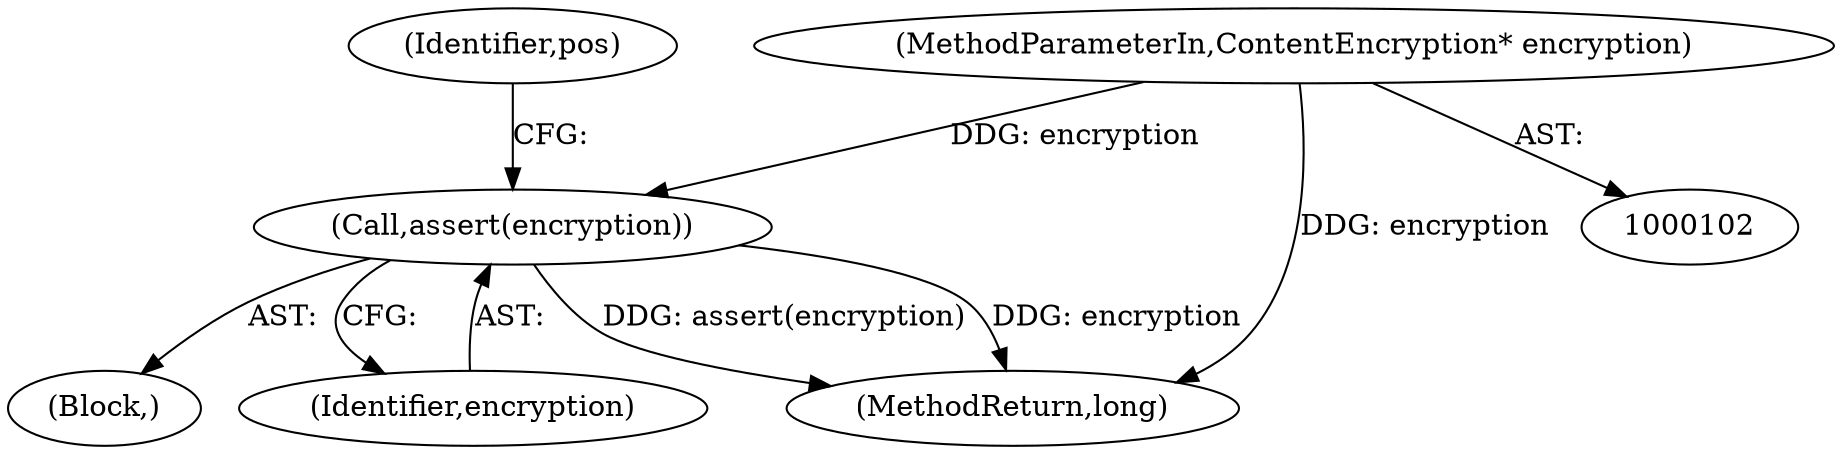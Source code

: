digraph "0_Android_04839626ed859623901ebd3a5fd483982186b59d_187@API" {
"1000110" [label="(Call,assert(encryption))"];
"1000106" [label="(MethodParameterIn,ContentEncryption* encryption)"];
"1000110" [label="(Call,assert(encryption))"];
"1000107" [label="(Block,)"];
"1000111" [label="(Identifier,encryption)"];
"1000421" [label="(MethodReturn,long)"];
"1000106" [label="(MethodParameterIn,ContentEncryption* encryption)"];
"1000114" [label="(Identifier,pos)"];
"1000110" -> "1000107"  [label="AST: "];
"1000110" -> "1000111"  [label="CFG: "];
"1000111" -> "1000110"  [label="AST: "];
"1000114" -> "1000110"  [label="CFG: "];
"1000110" -> "1000421"  [label="DDG: assert(encryption)"];
"1000110" -> "1000421"  [label="DDG: encryption"];
"1000106" -> "1000110"  [label="DDG: encryption"];
"1000106" -> "1000102"  [label="AST: "];
"1000106" -> "1000421"  [label="DDG: encryption"];
}
